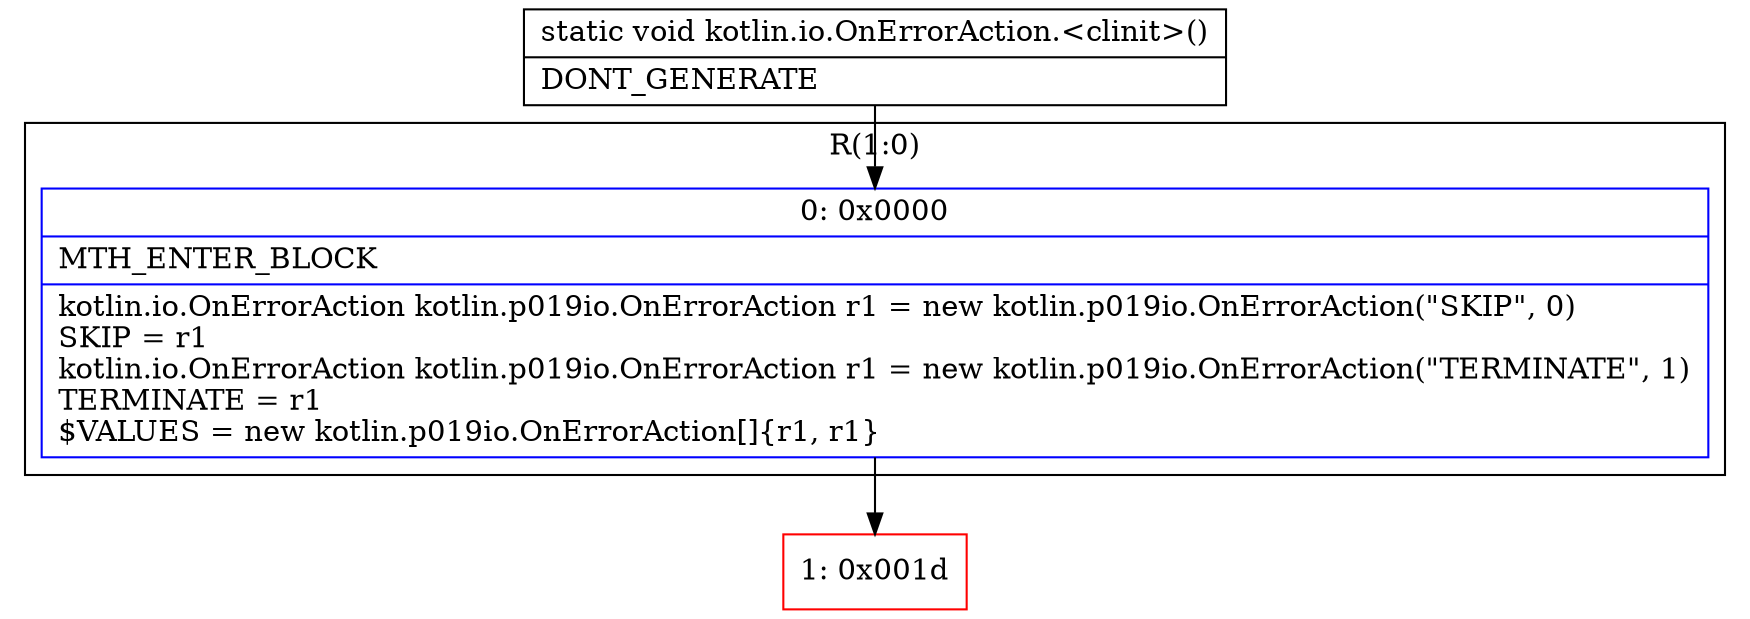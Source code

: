 digraph "CFG forkotlin.io.OnErrorAction.\<clinit\>()V" {
subgraph cluster_Region_1022168434 {
label = "R(1:0)";
node [shape=record,color=blue];
Node_0 [shape=record,label="{0\:\ 0x0000|MTH_ENTER_BLOCK\l|kotlin.io.OnErrorAction kotlin.p019io.OnErrorAction r1 = new kotlin.p019io.OnErrorAction(\"SKIP\", 0)\lSKIP = r1\lkotlin.io.OnErrorAction kotlin.p019io.OnErrorAction r1 = new kotlin.p019io.OnErrorAction(\"TERMINATE\", 1)\lTERMINATE = r1\l$VALUES = new kotlin.p019io.OnErrorAction[]\{r1, r1\}\l}"];
}
Node_1 [shape=record,color=red,label="{1\:\ 0x001d}"];
MethodNode[shape=record,label="{static void kotlin.io.OnErrorAction.\<clinit\>()  | DONT_GENERATE\l}"];
MethodNode -> Node_0;
Node_0 -> Node_1;
}

